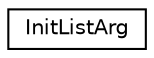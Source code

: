 digraph "Graphical Class Hierarchy"
{
  edge [fontname="Helvetica",fontsize="10",labelfontname="Helvetica",labelfontsize="10"];
  node [fontname="Helvetica",fontsize="10",shape=record];
  rankdir="LR";
  Node0 [label="InitListArg",height=0.2,width=0.4,color="black", fillcolor="white", style="filled",URL="$struct_init_list_arg.html"];
}
